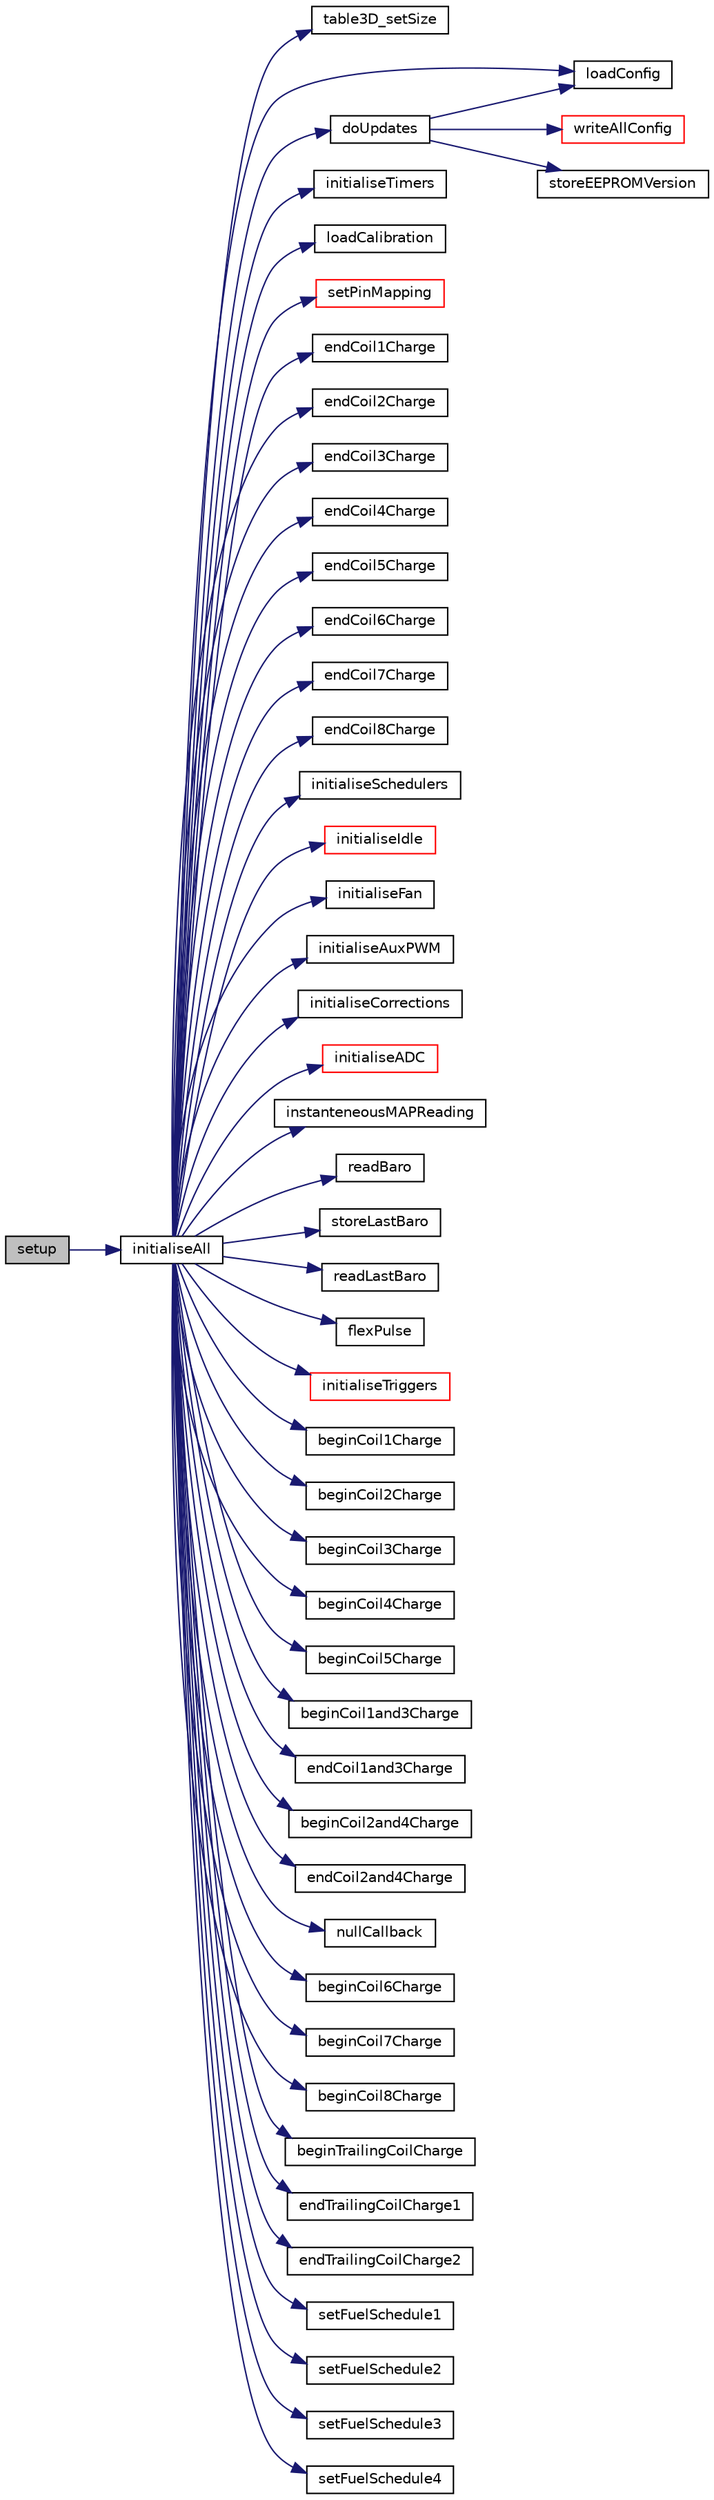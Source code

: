 digraph "setup"
{
 // LATEX_PDF_SIZE
  edge [fontname="Helvetica",fontsize="10",labelfontname="Helvetica",labelfontsize="10"];
  node [fontname="Helvetica",fontsize="10",shape=record];
  rankdir="LR";
  Node218 [label="setup",height=0.2,width=0.4,color="black", fillcolor="grey75", style="filled", fontcolor="black",tooltip=" "];
  Node218 -> Node219 [color="midnightblue",fontsize="10",style="solid",fontname="Helvetica"];
  Node219 [label="initialiseAll",height=0.2,width=0.4,color="black", fillcolor="white", style="filled",URL="$init_8h.html#a566feb76074886ed4a5416301db3d193",tooltip=" "];
  Node219 -> Node220 [color="midnightblue",fontsize="10",style="solid",fontname="Helvetica"];
  Node220 [label="table3D_setSize",height=0.2,width=0.4,color="black", fillcolor="white", style="filled",URL="$table_8h.html#a4fff98d22db63bf11f5bf49ec60d31c7",tooltip=" "];
  Node219 -> Node221 [color="midnightblue",fontsize="10",style="solid",fontname="Helvetica"];
  Node221 [label="loadConfig",height=0.2,width=0.4,color="black", fillcolor="white", style="filled",URL="$storage_8h.html#ad5ed6ddd9940c0097cc91774056df1c2",tooltip=" "];
  Node219 -> Node222 [color="midnightblue",fontsize="10",style="solid",fontname="Helvetica"];
  Node222 [label="doUpdates",height=0.2,width=0.4,color="black", fillcolor="white", style="filled",URL="$updates_8h.html#ace4f6db079412afb6f5e07de0ba0e45e",tooltip=" "];
  Node222 -> Node223 [color="midnightblue",fontsize="10",style="solid",fontname="Helvetica"];
  Node223 [label="writeAllConfig",height=0.2,width=0.4,color="red", fillcolor="white", style="filled",URL="$storage_8h.html#ac98869315dfb66d34ce1b2015f8afc40",tooltip=" "];
  Node222 -> Node225 [color="midnightblue",fontsize="10",style="solid",fontname="Helvetica"];
  Node225 [label="storeEEPROMVersion",height=0.2,width=0.4,color="black", fillcolor="white", style="filled",URL="$storage_8h.html#a3160da8d2e4e5126af369123c57eec55",tooltip=" "];
  Node222 -> Node221 [color="midnightblue",fontsize="10",style="solid",fontname="Helvetica"];
  Node219 -> Node226 [color="midnightblue",fontsize="10",style="solid",fontname="Helvetica"];
  Node226 [label="initialiseTimers",height=0.2,width=0.4,color="black", fillcolor="white", style="filled",URL="$timers_8h.html#a1810db7313ccf1b647a57d8c978c25c6",tooltip=" "];
  Node219 -> Node227 [color="midnightblue",fontsize="10",style="solid",fontname="Helvetica"];
  Node227 [label="loadCalibration",height=0.2,width=0.4,color="black", fillcolor="white", style="filled",URL="$storage_8h.html#a369be74b7836bb9eb5a57c95db8d3052",tooltip=" "];
  Node219 -> Node228 [color="midnightblue",fontsize="10",style="solid",fontname="Helvetica"];
  Node228 [label="setPinMapping",height=0.2,width=0.4,color="red", fillcolor="white", style="filled",URL="$init_8ino.html#a86db22b96dc0b6738580853545476dd7",tooltip=" "];
  Node219 -> Node231 [color="midnightblue",fontsize="10",style="solid",fontname="Helvetica"];
  Node231 [label="endCoil1Charge",height=0.2,width=0.4,color="black", fillcolor="white", style="filled",URL="$scheduled_i_o_8h.html#ad7e35a10f2e2961c345180ad47d5e5de",tooltip=" "];
  Node219 -> Node232 [color="midnightblue",fontsize="10",style="solid",fontname="Helvetica"];
  Node232 [label="endCoil2Charge",height=0.2,width=0.4,color="black", fillcolor="white", style="filled",URL="$scheduled_i_o_8h.html#a6805d98db9948de052d0ae7a82ef1e96",tooltip=" "];
  Node219 -> Node233 [color="midnightblue",fontsize="10",style="solid",fontname="Helvetica"];
  Node233 [label="endCoil3Charge",height=0.2,width=0.4,color="black", fillcolor="white", style="filled",URL="$scheduled_i_o_8h.html#a6145292aa56773025108b2ecd22444c2",tooltip=" "];
  Node219 -> Node234 [color="midnightblue",fontsize="10",style="solid",fontname="Helvetica"];
  Node234 [label="endCoil4Charge",height=0.2,width=0.4,color="black", fillcolor="white", style="filled",URL="$scheduled_i_o_8h.html#afdfbcd505571589eca16cf40fdd71431",tooltip=" "];
  Node219 -> Node235 [color="midnightblue",fontsize="10",style="solid",fontname="Helvetica"];
  Node235 [label="endCoil5Charge",height=0.2,width=0.4,color="black", fillcolor="white", style="filled",URL="$scheduled_i_o_8h.html#a9516aeb60f621698eb9357f6f283b35c",tooltip=" "];
  Node219 -> Node236 [color="midnightblue",fontsize="10",style="solid",fontname="Helvetica"];
  Node236 [label="endCoil6Charge",height=0.2,width=0.4,color="black", fillcolor="white", style="filled",URL="$scheduled_i_o_8h.html#ae47aa998727ab8aba5355fca1fd3f01b",tooltip=" "];
  Node219 -> Node237 [color="midnightblue",fontsize="10",style="solid",fontname="Helvetica"];
  Node237 [label="endCoil7Charge",height=0.2,width=0.4,color="black", fillcolor="white", style="filled",URL="$scheduled_i_o_8h.html#a7a9c5e6729a869684c5fbe32cc0dd5fa",tooltip=" "];
  Node219 -> Node238 [color="midnightblue",fontsize="10",style="solid",fontname="Helvetica"];
  Node238 [label="endCoil8Charge",height=0.2,width=0.4,color="black", fillcolor="white", style="filled",URL="$scheduled_i_o_8h.html#afe0bdc03f79b17c926174845dc73491d",tooltip=" "];
  Node219 -> Node239 [color="midnightblue",fontsize="10",style="solid",fontname="Helvetica"];
  Node239 [label="initialiseSchedulers",height=0.2,width=0.4,color="black", fillcolor="white", style="filled",URL="$scheduler_8h.html#a96b6832dde269a23d3ca231c2e7e2e08",tooltip=" "];
  Node219 -> Node240 [color="midnightblue",fontsize="10",style="solid",fontname="Helvetica"];
  Node240 [label="initialiseIdle",height=0.2,width=0.4,color="red", fillcolor="white", style="filled",URL="$idle_8h.html#aca4d348119424a7474843489e1b62b3c",tooltip=" "];
  Node219 -> Node243 [color="midnightblue",fontsize="10",style="solid",fontname="Helvetica"];
  Node243 [label="initialiseFan",height=0.2,width=0.4,color="black", fillcolor="white", style="filled",URL="$auxiliaries_8h.html#a1ae70a247d788207e39e41849fa4b6a3",tooltip=" "];
  Node219 -> Node244 [color="midnightblue",fontsize="10",style="solid",fontname="Helvetica"];
  Node244 [label="initialiseAuxPWM",height=0.2,width=0.4,color="black", fillcolor="white", style="filled",URL="$auxiliaries_8h.html#a058a74aeacf1d90199b5022c2e0006e6",tooltip=" "];
  Node219 -> Node245 [color="midnightblue",fontsize="10",style="solid",fontname="Helvetica"];
  Node245 [label="initialiseCorrections",height=0.2,width=0.4,color="black", fillcolor="white", style="filled",URL="$corrections_8h.html#ad43d145920da658dbdf1ca61437bdd65",tooltip=" "];
  Node219 -> Node246 [color="midnightblue",fontsize="10",style="solid",fontname="Helvetica"];
  Node246 [label="initialiseADC",height=0.2,width=0.4,color="red", fillcolor="white", style="filled",URL="$sensors_8h.html#a73c5e9627f05d5ad6eac06b8dc05a02b",tooltip=" "];
  Node219 -> Node248 [color="midnightblue",fontsize="10",style="solid",fontname="Helvetica"];
  Node248 [label="instanteneousMAPReading",height=0.2,width=0.4,color="black", fillcolor="white", style="filled",URL="$sensors_8h.html#adce2419f4d2fdb9179dfc6cee874cbce",tooltip=" "];
  Node219 -> Node249 [color="midnightblue",fontsize="10",style="solid",fontname="Helvetica"];
  Node249 [label="readBaro",height=0.2,width=0.4,color="black", fillcolor="white", style="filled",URL="$sensors_8h.html#a7af34132dd44d54c84eb42dfc7d722c9",tooltip=" "];
  Node219 -> Node250 [color="midnightblue",fontsize="10",style="solid",fontname="Helvetica"];
  Node250 [label="storeLastBaro",height=0.2,width=0.4,color="black", fillcolor="white", style="filled",URL="$storage_8h.html#ae0b063b0b13b59184d21d345582fea84",tooltip=" "];
  Node219 -> Node251 [color="midnightblue",fontsize="10",style="solid",fontname="Helvetica"];
  Node251 [label="readLastBaro",height=0.2,width=0.4,color="black", fillcolor="white", style="filled",URL="$storage_8h.html#a2a0d3fa76548baa671184809ce8440ba",tooltip=" "];
  Node219 -> Node252 [color="midnightblue",fontsize="10",style="solid",fontname="Helvetica"];
  Node252 [label="flexPulse",height=0.2,width=0.4,color="black", fillcolor="white", style="filled",URL="$sensors_8h.html#afc4c1603c3188812d718d348d28cf276",tooltip=" "];
  Node219 -> Node253 [color="midnightblue",fontsize="10",style="solid",fontname="Helvetica"];
  Node253 [label="initialiseTriggers",height=0.2,width=0.4,color="red", fillcolor="white", style="filled",URL="$init_8ino.html#a88674b99a08fb6841af61763600797cd",tooltip=" "];
  Node219 -> Node352 [color="midnightblue",fontsize="10",style="solid",fontname="Helvetica"];
  Node352 [label="beginCoil1Charge",height=0.2,width=0.4,color="black", fillcolor="white", style="filled",URL="$scheduled_i_o_8h.html#acf25f256ada83e0792477503d2da9a35",tooltip=" "];
  Node219 -> Node353 [color="midnightblue",fontsize="10",style="solid",fontname="Helvetica"];
  Node353 [label="beginCoil2Charge",height=0.2,width=0.4,color="black", fillcolor="white", style="filled",URL="$scheduled_i_o_8h.html#a0a629b44923100e7cc3267ba0c5c0979",tooltip=" "];
  Node219 -> Node354 [color="midnightblue",fontsize="10",style="solid",fontname="Helvetica"];
  Node354 [label="beginCoil3Charge",height=0.2,width=0.4,color="black", fillcolor="white", style="filled",URL="$scheduled_i_o_8h.html#ae415855f4dde3c92b5ad00e0f4df02c9",tooltip=" "];
  Node219 -> Node355 [color="midnightblue",fontsize="10",style="solid",fontname="Helvetica"];
  Node355 [label="beginCoil4Charge",height=0.2,width=0.4,color="black", fillcolor="white", style="filled",URL="$scheduled_i_o_8h.html#a9943314d8d7921de326005af97c9591e",tooltip=" "];
  Node219 -> Node356 [color="midnightblue",fontsize="10",style="solid",fontname="Helvetica"];
  Node356 [label="beginCoil5Charge",height=0.2,width=0.4,color="black", fillcolor="white", style="filled",URL="$scheduled_i_o_8h.html#a05b5730ef36f0e260a0024b362c1af32",tooltip=" "];
  Node219 -> Node357 [color="midnightblue",fontsize="10",style="solid",fontname="Helvetica"];
  Node357 [label="beginCoil1and3Charge",height=0.2,width=0.4,color="black", fillcolor="white", style="filled",URL="$scheduled_i_o_8h.html#a6fba542e23d95898722be7a7591d8eae",tooltip=" "];
  Node219 -> Node358 [color="midnightblue",fontsize="10",style="solid",fontname="Helvetica"];
  Node358 [label="endCoil1and3Charge",height=0.2,width=0.4,color="black", fillcolor="white", style="filled",URL="$scheduled_i_o_8h.html#a4558d0273f058799ce3eab86f67a0804",tooltip=" "];
  Node219 -> Node359 [color="midnightblue",fontsize="10",style="solid",fontname="Helvetica"];
  Node359 [label="beginCoil2and4Charge",height=0.2,width=0.4,color="black", fillcolor="white", style="filled",URL="$scheduled_i_o_8h.html#a8c4dcb8a1c70181dde711c617360bb38",tooltip=" "];
  Node219 -> Node360 [color="midnightblue",fontsize="10",style="solid",fontname="Helvetica"];
  Node360 [label="endCoil2and4Charge",height=0.2,width=0.4,color="black", fillcolor="white", style="filled",URL="$scheduled_i_o_8h.html#a00e299f0bbebf546830bdf42afeb36b6",tooltip=" "];
  Node219 -> Node361 [color="midnightblue",fontsize="10",style="solid",fontname="Helvetica"];
  Node361 [label="nullCallback",height=0.2,width=0.4,color="black", fillcolor="white", style="filled",URL="$scheduled_i_o_8h.html#a34032325b571ff60682217adbf73ad37",tooltip=" "];
  Node219 -> Node362 [color="midnightblue",fontsize="10",style="solid",fontname="Helvetica"];
  Node362 [label="beginCoil6Charge",height=0.2,width=0.4,color="black", fillcolor="white", style="filled",URL="$scheduled_i_o_8h.html#adf24b72ad6886167d0959c71da84c159",tooltip=" "];
  Node219 -> Node363 [color="midnightblue",fontsize="10",style="solid",fontname="Helvetica"];
  Node363 [label="beginCoil7Charge",height=0.2,width=0.4,color="black", fillcolor="white", style="filled",URL="$scheduled_i_o_8h.html#a6c0e8ea097a33f425e164313a059884f",tooltip=" "];
  Node219 -> Node364 [color="midnightblue",fontsize="10",style="solid",fontname="Helvetica"];
  Node364 [label="beginCoil8Charge",height=0.2,width=0.4,color="black", fillcolor="white", style="filled",URL="$scheduled_i_o_8h.html#a86520d1a64970cb43cbdfc13223c3a1b",tooltip=" "];
  Node219 -> Node365 [color="midnightblue",fontsize="10",style="solid",fontname="Helvetica"];
  Node365 [label="beginTrailingCoilCharge",height=0.2,width=0.4,color="black", fillcolor="white", style="filled",URL="$scheduled_i_o_8h.html#a54f5c78849aff7ae581375346a002904",tooltip=" "];
  Node219 -> Node366 [color="midnightblue",fontsize="10",style="solid",fontname="Helvetica"];
  Node366 [label="endTrailingCoilCharge1",height=0.2,width=0.4,color="black", fillcolor="white", style="filled",URL="$scheduled_i_o_8h.html#a5203efc81b88e8a0a192871f3d7f0f32",tooltip=" "];
  Node219 -> Node367 [color="midnightblue",fontsize="10",style="solid",fontname="Helvetica"];
  Node367 [label="endTrailingCoilCharge2",height=0.2,width=0.4,color="black", fillcolor="white", style="filled",URL="$scheduled_i_o_8h.html#af0cc85b3a4a7b3eb78c4fb7d4ca0d2a5",tooltip=" "];
  Node219 -> Node368 [color="midnightblue",fontsize="10",style="solid",fontname="Helvetica"];
  Node368 [label="setFuelSchedule1",height=0.2,width=0.4,color="black", fillcolor="white", style="filled",URL="$scheduler_8h.html#a31914e5ee8df6e0abb871077045cd93b",tooltip=" "];
  Node219 -> Node369 [color="midnightblue",fontsize="10",style="solid",fontname="Helvetica"];
  Node369 [label="setFuelSchedule2",height=0.2,width=0.4,color="black", fillcolor="white", style="filled",URL="$scheduler_8h.html#a03bac4146cfa2c66842cd3e7333177ad",tooltip=" "];
  Node219 -> Node370 [color="midnightblue",fontsize="10",style="solid",fontname="Helvetica"];
  Node370 [label="setFuelSchedule3",height=0.2,width=0.4,color="black", fillcolor="white", style="filled",URL="$scheduler_8h.html#a65b6c9d1bcde031f0b9c780f8a7ea093",tooltip=" "];
  Node219 -> Node371 [color="midnightblue",fontsize="10",style="solid",fontname="Helvetica"];
  Node371 [label="setFuelSchedule4",height=0.2,width=0.4,color="black", fillcolor="white", style="filled",URL="$scheduler_8h.html#a3d450a0f92ffb281cb5f65e116f6433d",tooltip=" "];
}
